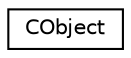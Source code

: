 digraph G
{
  edge [fontname="Helvetica",fontsize="10",labelfontname="Helvetica",labelfontsize="10"];
  node [fontname="Helvetica",fontsize="10",shape=record];
  rankdir="LR";
  Node1 [label="CObject",height=0.2,width=0.4,color="black", fillcolor="white", style="filled",URL="$class_c_object.html"];
}
